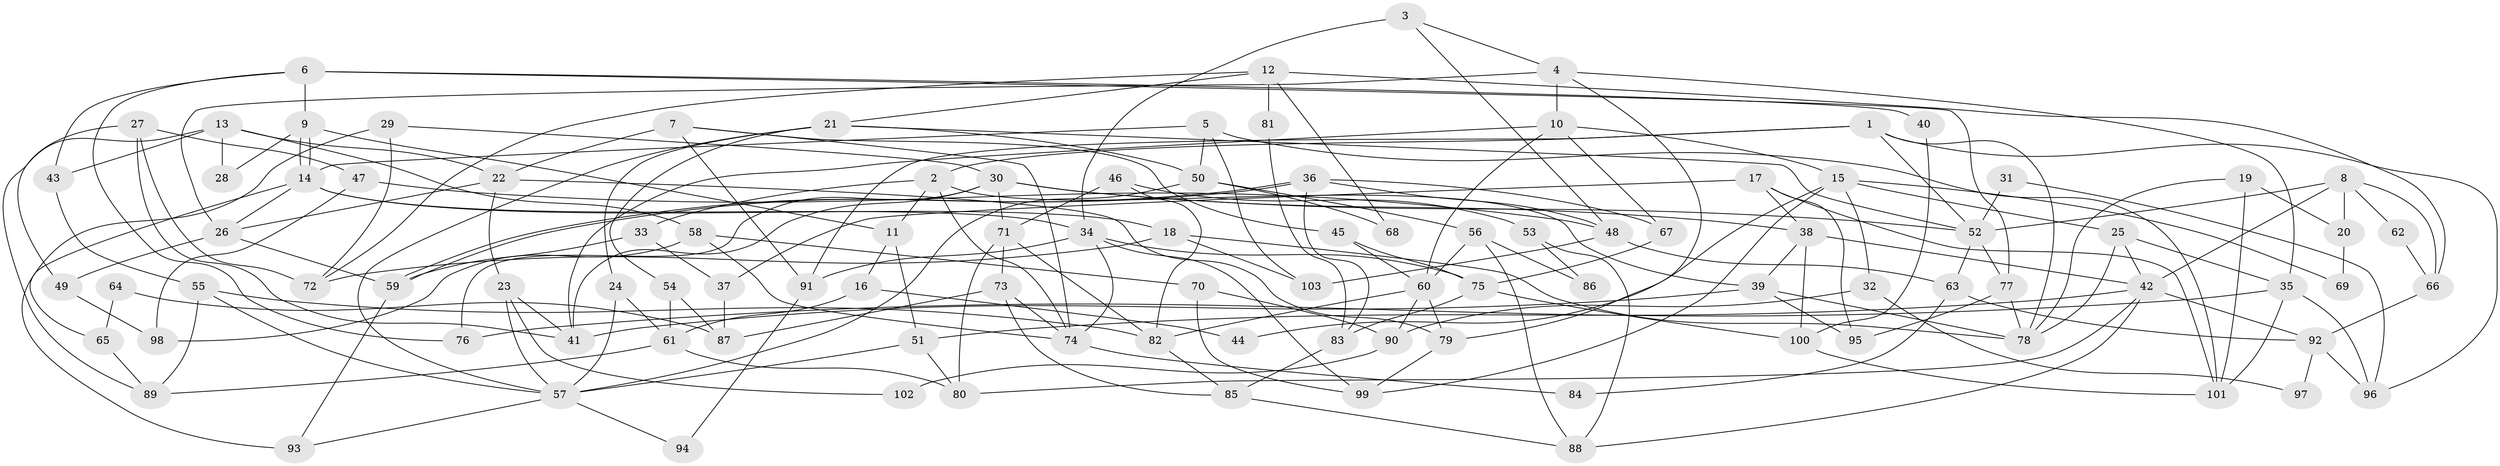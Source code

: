 // Generated by graph-tools (version 1.1) at 2025/50/03/09/25 03:50:03]
// undirected, 103 vertices, 206 edges
graph export_dot {
graph [start="1"]
  node [color=gray90,style=filled];
  1;
  2;
  3;
  4;
  5;
  6;
  7;
  8;
  9;
  10;
  11;
  12;
  13;
  14;
  15;
  16;
  17;
  18;
  19;
  20;
  21;
  22;
  23;
  24;
  25;
  26;
  27;
  28;
  29;
  30;
  31;
  32;
  33;
  34;
  35;
  36;
  37;
  38;
  39;
  40;
  41;
  42;
  43;
  44;
  45;
  46;
  47;
  48;
  49;
  50;
  51;
  52;
  53;
  54;
  55;
  56;
  57;
  58;
  59;
  60;
  61;
  62;
  63;
  64;
  65;
  66;
  67;
  68;
  69;
  70;
  71;
  72;
  73;
  74;
  75;
  76;
  77;
  78;
  79;
  80;
  81;
  82;
  83;
  84;
  85;
  86;
  87;
  88;
  89;
  90;
  91;
  92;
  93;
  94;
  95;
  96;
  97;
  98;
  99;
  100;
  101;
  102;
  103;
  1 -- 78;
  1 -- 2;
  1 -- 52;
  1 -- 91;
  1 -- 96;
  2 -- 39;
  2 -- 74;
  2 -- 11;
  2 -- 33;
  3 -- 4;
  3 -- 48;
  3 -- 34;
  4 -- 26;
  4 -- 35;
  4 -- 10;
  4 -- 79;
  5 -- 14;
  5 -- 101;
  5 -- 50;
  5 -- 103;
  6 -- 9;
  6 -- 77;
  6 -- 40;
  6 -- 43;
  6 -- 76;
  7 -- 91;
  7 -- 22;
  7 -- 45;
  7 -- 74;
  8 -- 52;
  8 -- 42;
  8 -- 20;
  8 -- 62;
  8 -- 66;
  9 -- 14;
  9 -- 14;
  9 -- 11;
  9 -- 28;
  10 -- 60;
  10 -- 15;
  10 -- 41;
  10 -- 67;
  11 -- 51;
  11 -- 16;
  12 -- 66;
  12 -- 21;
  12 -- 68;
  12 -- 72;
  12 -- 81;
  13 -- 43;
  13 -- 22;
  13 -- 28;
  13 -- 58;
  13 -- 89;
  14 -- 26;
  14 -- 18;
  14 -- 34;
  14 -- 93;
  15 -- 99;
  15 -- 25;
  15 -- 32;
  15 -- 44;
  15 -- 69;
  16 -- 61;
  16 -- 44;
  17 -- 38;
  17 -- 95;
  17 -- 37;
  17 -- 101;
  18 -- 78;
  18 -- 72;
  18 -- 103;
  19 -- 101;
  19 -- 78;
  19 -- 20;
  20 -- 69;
  21 -- 57;
  21 -- 52;
  21 -- 24;
  21 -- 50;
  21 -- 54;
  22 -- 79;
  22 -- 23;
  22 -- 26;
  23 -- 41;
  23 -- 57;
  23 -- 102;
  24 -- 61;
  24 -- 57;
  25 -- 42;
  25 -- 35;
  25 -- 78;
  26 -- 59;
  26 -- 49;
  27 -- 72;
  27 -- 47;
  27 -- 41;
  27 -- 49;
  29 -- 30;
  29 -- 72;
  29 -- 65;
  30 -- 76;
  30 -- 41;
  30 -- 38;
  30 -- 52;
  30 -- 71;
  31 -- 96;
  31 -- 52;
  32 -- 90;
  32 -- 97;
  33 -- 59;
  33 -- 37;
  34 -- 74;
  34 -- 75;
  34 -- 91;
  34 -- 99;
  35 -- 96;
  35 -- 76;
  35 -- 101;
  36 -- 59;
  36 -- 59;
  36 -- 67;
  36 -- 48;
  36 -- 83;
  37 -- 87;
  38 -- 100;
  38 -- 39;
  38 -- 42;
  39 -- 41;
  39 -- 78;
  39 -- 95;
  40 -- 100;
  42 -- 51;
  42 -- 80;
  42 -- 88;
  42 -- 92;
  43 -- 55;
  45 -- 60;
  45 -- 75;
  46 -- 71;
  46 -- 82;
  46 -- 53;
  47 -- 48;
  47 -- 98;
  48 -- 103;
  48 -- 63;
  49 -- 98;
  50 -- 56;
  50 -- 57;
  50 -- 68;
  51 -- 80;
  51 -- 57;
  52 -- 63;
  52 -- 77;
  53 -- 88;
  53 -- 86;
  54 -- 87;
  54 -- 61;
  55 -- 82;
  55 -- 57;
  55 -- 89;
  56 -- 88;
  56 -- 60;
  56 -- 86;
  57 -- 93;
  57 -- 94;
  58 -- 74;
  58 -- 70;
  58 -- 98;
  59 -- 93;
  60 -- 82;
  60 -- 79;
  60 -- 90;
  61 -- 89;
  61 -- 80;
  62 -- 66;
  63 -- 84;
  63 -- 92;
  64 -- 87;
  64 -- 65;
  65 -- 89;
  66 -- 92;
  67 -- 75;
  70 -- 99;
  70 -- 90;
  71 -- 80;
  71 -- 73;
  71 -- 82;
  73 -- 74;
  73 -- 85;
  73 -- 87;
  74 -- 84;
  75 -- 83;
  75 -- 100;
  77 -- 78;
  77 -- 95;
  79 -- 99;
  81 -- 83;
  82 -- 85;
  83 -- 85;
  85 -- 88;
  90 -- 102;
  91 -- 94;
  92 -- 96;
  92 -- 97;
  100 -- 101;
}
